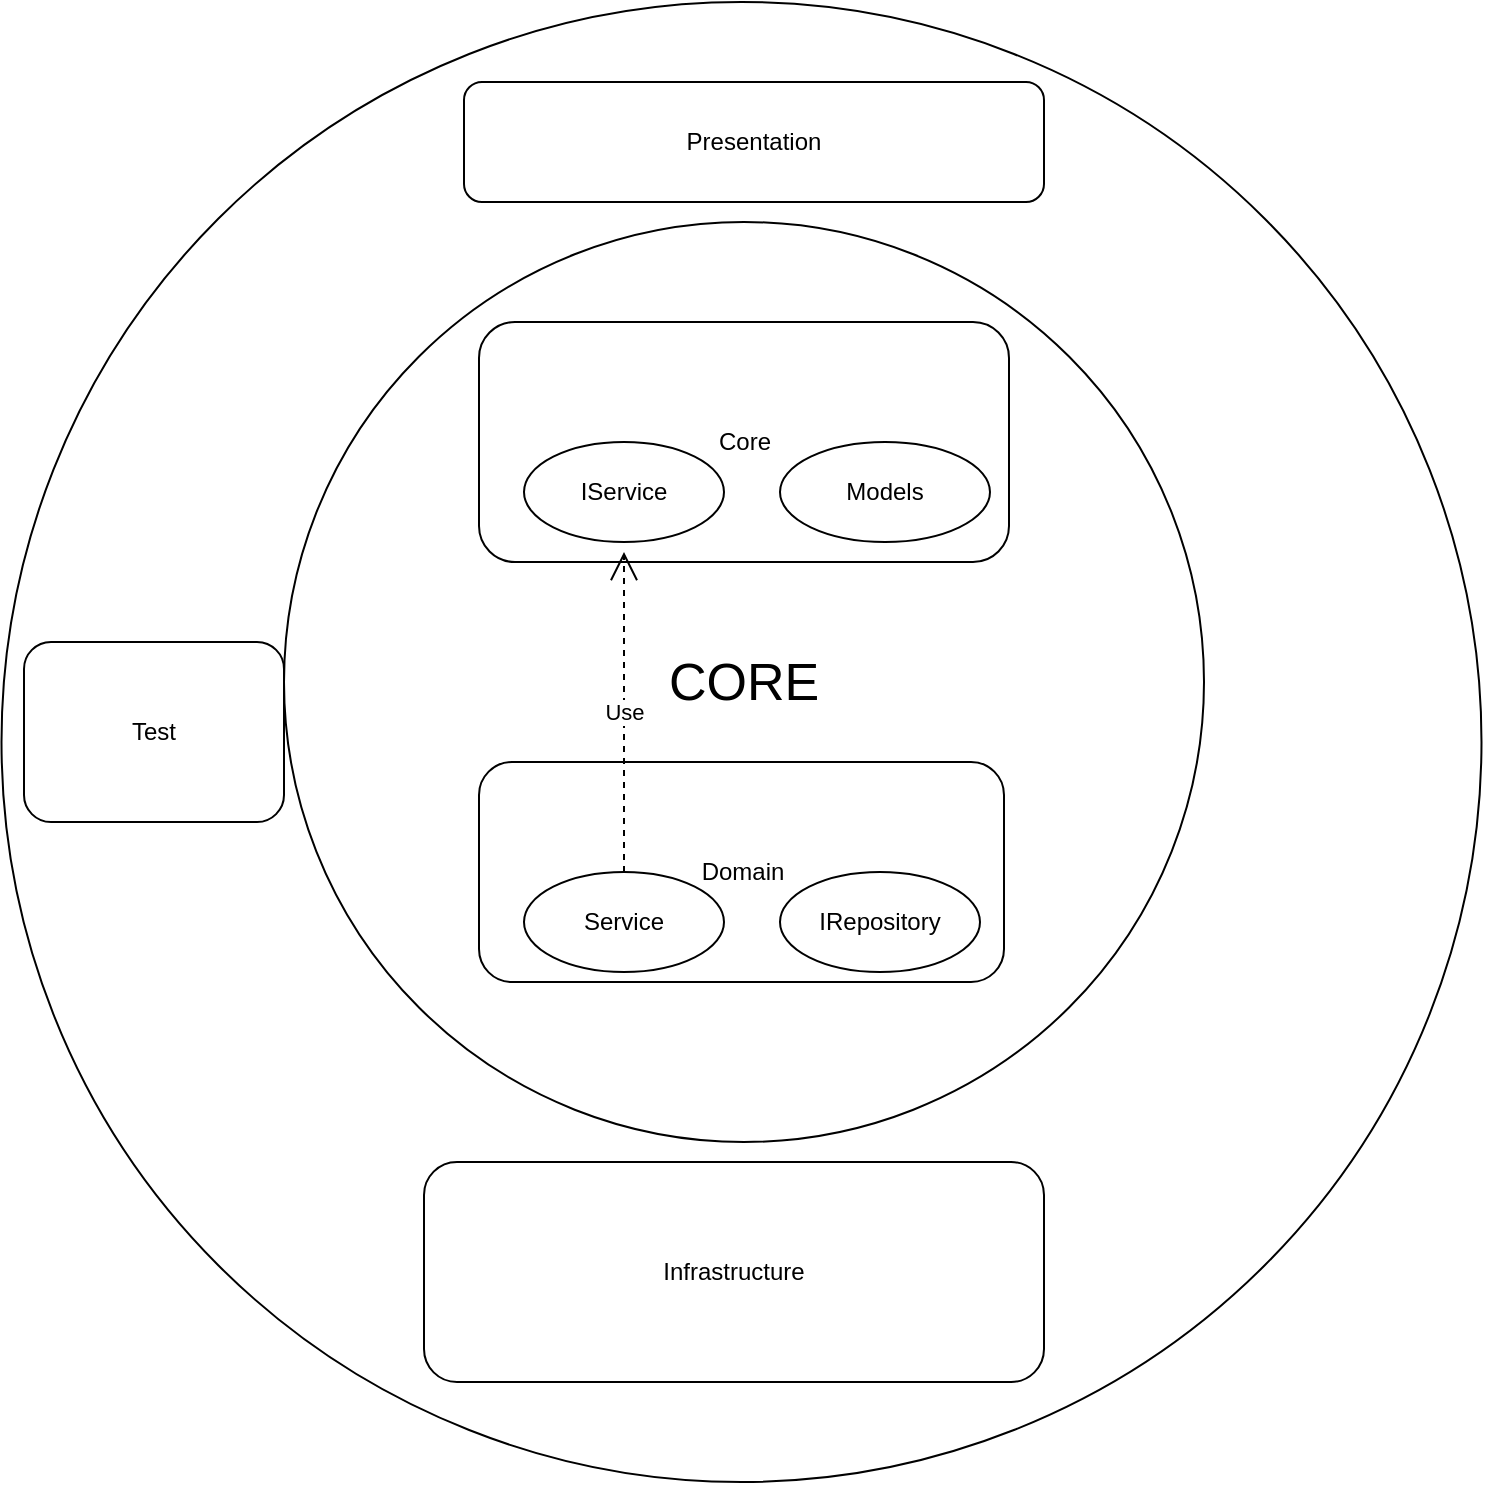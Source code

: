 <mxfile version="14.7.4" type="embed"><diagram id="Vbwb_EZ3WjNkRHcQmv2P" name="Page-1"><mxGraphModel dx="1144" dy="760" grid="1" gridSize="10" guides="1" tooltips="1" connect="1" arrows="1" fold="1" page="1" pageScale="1" pageWidth="850" pageHeight="1100" math="0" shadow="0"><root><mxCell id="0"/><mxCell id="1" parent="0"/><mxCell id="13" value="" style="ellipse;whiteSpace=wrap;html=1;aspect=fixed;" vertex="1" parent="1"><mxGeometry x="28.75" y="90" width="740" height="740" as="geometry"/></mxCell><mxCell id="3" value="&lt;font style=&quot;font-size: 26px&quot;&gt;CORE&lt;/font&gt;" style="ellipse;whiteSpace=wrap;html=1;aspect=fixed;" vertex="1" parent="1"><mxGeometry x="170" y="200" width="460" height="460" as="geometry"/></mxCell><mxCell id="4" value="Core" style="rounded=1;whiteSpace=wrap;html=1;" vertex="1" parent="1"><mxGeometry x="267.5" y="250" width="265" height="120" as="geometry"/></mxCell><mxCell id="5" value="Domain" style="rounded=1;whiteSpace=wrap;html=1;" vertex="1" parent="1"><mxGeometry x="267.5" y="470" width="262.5" height="110" as="geometry"/></mxCell><mxCell id="7" value="IService" style="ellipse;whiteSpace=wrap;html=1;" vertex="1" parent="1"><mxGeometry x="290" y="310" width="100" height="50" as="geometry"/></mxCell><mxCell id="8" value="Models" style="ellipse;whiteSpace=wrap;html=1;" vertex="1" parent="1"><mxGeometry x="418" y="310" width="105" height="50" as="geometry"/></mxCell><mxCell id="9" value="Service" style="ellipse;whiteSpace=wrap;html=1;" vertex="1" parent="1"><mxGeometry x="290" y="525" width="100" height="50" as="geometry"/></mxCell><mxCell id="10" value="IRepository" style="ellipse;whiteSpace=wrap;html=1;" vertex="1" parent="1"><mxGeometry x="418" y="525" width="100" height="50" as="geometry"/></mxCell><mxCell id="12" value="Use" style="endArrow=open;endSize=12;dashed=1;html=1;" edge="1" parent="1" source="9"><mxGeometry width="160" relative="1" as="geometry"><mxPoint x="340" y="365" as="sourcePoint"/><mxPoint x="340" y="365" as="targetPoint"/></mxGeometry></mxCell><mxCell id="14" value="Infrastructure" style="rounded=1;whiteSpace=wrap;html=1;" vertex="1" parent="1"><mxGeometry x="240" y="670" width="310" height="110" as="geometry"/></mxCell><mxCell id="15" value="Presentation" style="rounded=1;whiteSpace=wrap;html=1;" vertex="1" parent="1"><mxGeometry x="260" y="130" width="290" height="60" as="geometry"/></mxCell><mxCell id="16" value="Test" style="rounded=1;whiteSpace=wrap;html=1;" vertex="1" parent="1"><mxGeometry x="40" y="410" width="130" height="90" as="geometry"/></mxCell></root></mxGraphModel></diagram></mxfile>